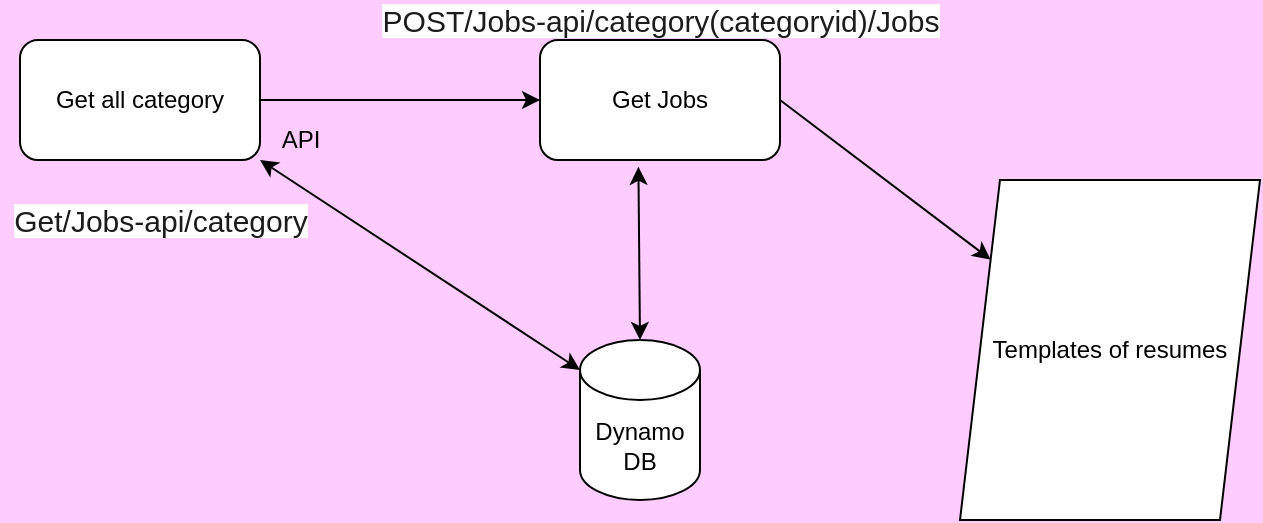 <mxfile version="14.5.10" type="github">
  <diagram id="xMS9d9wwtkec2P2PHVaz" name="Page-1">
    <mxGraphModel dx="1038" dy="580" grid="1" gridSize="10" guides="1" tooltips="1" connect="1" arrows="1" fold="1" page="1" pageScale="1" pageWidth="850" pageHeight="1100" background="#FFCCFF" math="0" shadow="0">
      <root>
        <mxCell id="0" />
        <mxCell id="1" parent="0" />
        <mxCell id="7Aq2TeMq4lBU1DFnSlIl-1" value="Get all category" style="rounded=1;whiteSpace=wrap;html=1;" vertex="1" parent="1">
          <mxGeometry x="20" y="30" width="120" height="60" as="geometry" />
        </mxCell>
        <mxCell id="7Aq2TeMq4lBU1DFnSlIl-2" value="&lt;span style=&quot;color: rgb(29 , 28 , 29) ; font-family: , &amp;#34;applelogo&amp;#34; , sans-serif ; font-size: 15px ; text-align: left ; background-color: rgb(255 , 255 , 255)&quot;&gt;Get/Jobs-api/category&lt;br&gt;&lt;/span&gt;" style="text;html=1;align=center;verticalAlign=middle;resizable=0;points=[];autosize=1;strokeColor=none;" vertex="1" parent="1">
          <mxGeometry x="10" y="110" width="160" height="20" as="geometry" />
        </mxCell>
        <mxCell id="7Aq2TeMq4lBU1DFnSlIl-4" value="Dynamo&lt;br&gt;DB" style="shape=cylinder3;whiteSpace=wrap;html=1;boundedLbl=1;backgroundOutline=1;size=15;" vertex="1" parent="1">
          <mxGeometry x="300" y="180" width="60" height="80" as="geometry" />
        </mxCell>
        <mxCell id="7Aq2TeMq4lBU1DFnSlIl-5" value="" style="endArrow=classic;startArrow=classic;html=1;entryX=1;entryY=1;entryDx=0;entryDy=0;exitX=0;exitY=0;exitDx=0;exitDy=15;exitPerimeter=0;" edge="1" parent="1" source="7Aq2TeMq4lBU1DFnSlIl-4" target="7Aq2TeMq4lBU1DFnSlIl-1">
          <mxGeometry width="50" height="50" relative="1" as="geometry">
            <mxPoint x="250" y="190" as="sourcePoint" />
            <mxPoint x="170" y="60" as="targetPoint" />
          </mxGeometry>
        </mxCell>
        <mxCell id="7Aq2TeMq4lBU1DFnSlIl-6" value="API" style="text;html=1;align=center;verticalAlign=middle;resizable=0;points=[];autosize=1;strokeColor=none;" vertex="1" parent="1">
          <mxGeometry x="145" y="70" width="30" height="20" as="geometry" />
        </mxCell>
        <mxCell id="7Aq2TeMq4lBU1DFnSlIl-7" value="Get Jobs" style="rounded=1;whiteSpace=wrap;html=1;" vertex="1" parent="1">
          <mxGeometry x="280" y="30" width="120" height="60" as="geometry" />
        </mxCell>
        <mxCell id="7Aq2TeMq4lBU1DFnSlIl-8" value="" style="endArrow=classic;startArrow=classic;html=1;exitX=0.5;exitY=0;exitDx=0;exitDy=0;exitPerimeter=0;entryX=0.41;entryY=1.057;entryDx=0;entryDy=0;entryPerimeter=0;" edge="1" parent="1" source="7Aq2TeMq4lBU1DFnSlIl-4" target="7Aq2TeMq4lBU1DFnSlIl-7">
          <mxGeometry width="50" height="50" relative="1" as="geometry">
            <mxPoint x="310" y="160" as="sourcePoint" />
            <mxPoint x="360" y="110" as="targetPoint" />
          </mxGeometry>
        </mxCell>
        <mxCell id="7Aq2TeMq4lBU1DFnSlIl-9" value="" style="endArrow=classic;html=1;exitX=1;exitY=0.5;exitDx=0;exitDy=0;entryX=0;entryY=0.5;entryDx=0;entryDy=0;" edge="1" parent="1" source="7Aq2TeMq4lBU1DFnSlIl-1" target="7Aq2TeMq4lBU1DFnSlIl-7">
          <mxGeometry width="50" height="50" relative="1" as="geometry">
            <mxPoint x="170" y="80" as="sourcePoint" />
            <mxPoint x="220" y="30" as="targetPoint" />
          </mxGeometry>
        </mxCell>
        <mxCell id="7Aq2TeMq4lBU1DFnSlIl-10" value="&lt;span style=&quot;color: rgb(29 , 28 , 29) ; font-family: , &amp;#34;applelogo&amp;#34; , sans-serif ; font-size: 15px ; text-align: left ; background-color: rgb(255 , 255 , 255)&quot;&gt;POST/Jobs-api/category(categoryid)/Jobs&lt;/span&gt;" style="text;html=1;align=center;verticalAlign=middle;resizable=0;points=[];autosize=1;strokeColor=none;" vertex="1" parent="1">
          <mxGeometry x="195" y="10" width="290" height="20" as="geometry" />
        </mxCell>
        <mxCell id="7Aq2TeMq4lBU1DFnSlIl-11" value="Templates of resumes" style="shape=parallelogram;perimeter=parallelogramPerimeter;whiteSpace=wrap;html=1;fixedSize=1;" vertex="1" parent="1">
          <mxGeometry x="490" y="100" width="150" height="170" as="geometry" />
        </mxCell>
        <mxCell id="7Aq2TeMq4lBU1DFnSlIl-12" value="" style="endArrow=classic;html=1;exitX=1;exitY=0.5;exitDx=0;exitDy=0;" edge="1" parent="1" source="7Aq2TeMq4lBU1DFnSlIl-7" target="7Aq2TeMq4lBU1DFnSlIl-11">
          <mxGeometry width="50" height="50" relative="1" as="geometry">
            <mxPoint x="400" y="310" as="sourcePoint" />
            <mxPoint x="450" y="260" as="targetPoint" />
          </mxGeometry>
        </mxCell>
        <mxCell id="7Aq2TeMq4lBU1DFnSlIl-13" value="" style="shape=image;html=1;verticalAlign=top;verticalLabelPosition=bottom;labelBackgroundColor=#ffffff;imageAspect=0;aspect=fixed;image=https://cdn3.iconfinder.com/data/icons/brands-applications/512/Doc_B-128.png" vertex="1" parent="1">
          <mxGeometry x="520" y="210" width="34" height="34" as="geometry" />
        </mxCell>
        <mxCell id="7Aq2TeMq4lBU1DFnSlIl-14" value="" style="shape=image;html=1;verticalAlign=top;verticalLabelPosition=bottom;labelBackgroundColor=#ffffff;imageAspect=0;aspect=fixed;image=https://cdn4.iconfinder.com/data/icons/logos-and-brands/512/27_Pdf_File_Type_Adobe_logo_logos-128.png" vertex="1" parent="1">
          <mxGeometry x="560" y="212" width="30" height="30" as="geometry" />
        </mxCell>
      </root>
    </mxGraphModel>
  </diagram>
</mxfile>
